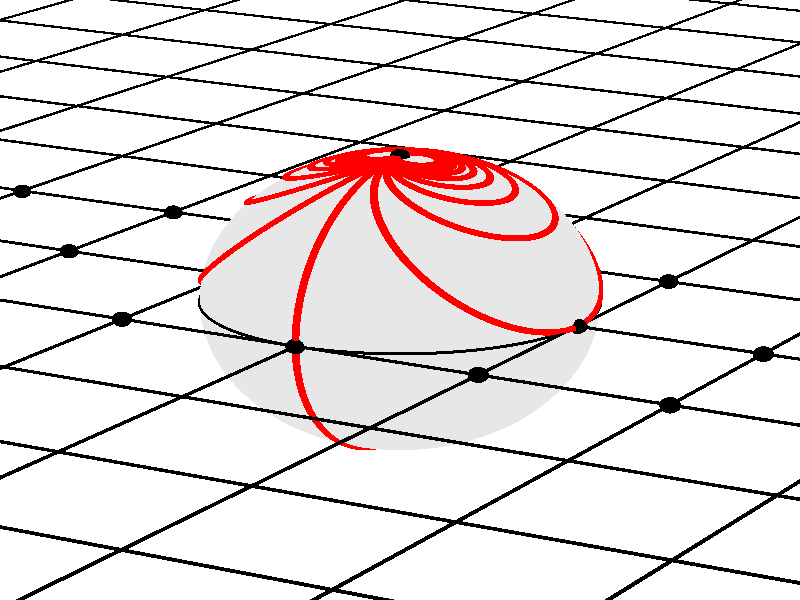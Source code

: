 #version 3.7;
global_settings{assumed_gamma 1.0}
camera{perspective location <16.275953626987476496879026, 9.396926207859083390872001, 6.840402866513374036117057> right <0.099999999999999991673327, -0.173205080756887758175466, -0.000000000000000000000000> up <-0.059239626545204773777620, -0.034202014332566865739693, 0.187938524157181707785469> direction <0.813797681349373802639491, 0.469846310392954158441370, 0.342020143325668712908083> sky <-0.296198132726023855010311, -0.171010071662834328698466, 0.939692620785908427905042> look_at <15.462155945638102139128023, 8.927079897466128954874875, 6.498382723187705600764730>}
light_source{<16.275953626987476496879026, 9.396926207859083390872001, 6.840402866513374036117057> rgb<1.0,1.0,1.0>}
background{rgb<1,1,1>}
union{object{sphere{<0.000000000000000000000000, 0.000000000000000000000000, 0.000000000000000000000000>,1.000000000000000000000000} pigment{rgbft<0.8,0.8,0.8,0.2,0.2>}}union{cylinder{<-10.000000000000000000000000, 10.000000000000000000000000, 0.000000000000000000000000>,<-10.000000000000000000000000, -10.000000000000000000000000, 0.000000000000000000000000>,0.010000000000000000208167}cylinder{<10.000000000000000000000000, -10.000000000000000000000000, 0.000000000000000000000000>,<-10.000000000000000000000000, -10.000000000000000000000000, 0.000000000000000000000000>,0.010000000000000000208167}cylinder{<-9.000000000000000000000000, 10.000000000000000000000000, 0.000000000000000000000000>,<-9.000000000000000000000000, -10.000000000000000000000000, 0.000000000000000000000000>,0.010000000000000000208167}cylinder{<10.000000000000000000000000, -9.000000000000000000000000, 0.000000000000000000000000>,<-10.000000000000000000000000, -9.000000000000000000000000, 0.000000000000000000000000>,0.010000000000000000208167}cylinder{<-8.000000000000000000000000, 10.000000000000000000000000, 0.000000000000000000000000>,<-8.000000000000000000000000, -10.000000000000000000000000, 0.000000000000000000000000>,0.010000000000000000208167}cylinder{<10.000000000000000000000000, -8.000000000000000000000000, 0.000000000000000000000000>,<-10.000000000000000000000000, -8.000000000000000000000000, 0.000000000000000000000000>,0.010000000000000000208167}cylinder{<-7.000000000000000000000000, 10.000000000000000000000000, 0.000000000000000000000000>,<-7.000000000000000000000000, -10.000000000000000000000000, 0.000000000000000000000000>,0.010000000000000000208167}cylinder{<10.000000000000000000000000, -7.000000000000000000000000, 0.000000000000000000000000>,<-10.000000000000000000000000, -7.000000000000000000000000, 0.000000000000000000000000>,0.010000000000000000208167}cylinder{<-6.000000000000000000000000, 10.000000000000000000000000, 0.000000000000000000000000>,<-6.000000000000000000000000, -10.000000000000000000000000, 0.000000000000000000000000>,0.010000000000000000208167}cylinder{<10.000000000000000000000000, -6.000000000000000000000000, 0.000000000000000000000000>,<-10.000000000000000000000000, -6.000000000000000000000000, 0.000000000000000000000000>,0.010000000000000000208167}cylinder{<-5.000000000000000000000000, 10.000000000000000000000000, 0.000000000000000000000000>,<-5.000000000000000000000000, -10.000000000000000000000000, 0.000000000000000000000000>,0.010000000000000000208167}cylinder{<10.000000000000000000000000, -5.000000000000000000000000, 0.000000000000000000000000>,<-10.000000000000000000000000, -5.000000000000000000000000, 0.000000000000000000000000>,0.010000000000000000208167}cylinder{<-4.000000000000000000000000, 10.000000000000000000000000, 0.000000000000000000000000>,<-4.000000000000000000000000, -10.000000000000000000000000, 0.000000000000000000000000>,0.010000000000000000208167}cylinder{<10.000000000000000000000000, -4.000000000000000000000000, 0.000000000000000000000000>,<-10.000000000000000000000000, -4.000000000000000000000000, 0.000000000000000000000000>,0.010000000000000000208167}cylinder{<-3.000000000000000000000000, 10.000000000000000000000000, 0.000000000000000000000000>,<-3.000000000000000000000000, -10.000000000000000000000000, 0.000000000000000000000000>,0.010000000000000000208167}cylinder{<10.000000000000000000000000, -3.000000000000000000000000, 0.000000000000000000000000>,<-10.000000000000000000000000, -3.000000000000000000000000, 0.000000000000000000000000>,0.010000000000000000208167}cylinder{<-2.000000000000000000000000, 10.000000000000000000000000, 0.000000000000000000000000>,<-2.000000000000000000000000, -10.000000000000000000000000, 0.000000000000000000000000>,0.010000000000000000208167}cylinder{<10.000000000000000000000000, -2.000000000000000000000000, 0.000000000000000000000000>,<-10.000000000000000000000000, -2.000000000000000000000000, 0.000000000000000000000000>,0.010000000000000000208167}cylinder{<-1.000000000000000000000000, 10.000000000000000000000000, 0.000000000000000000000000>,<-1.000000000000000000000000, -10.000000000000000000000000, 0.000000000000000000000000>,0.010000000000000000208167}cylinder{<10.000000000000000000000000, -1.000000000000000000000000, 0.000000000000000000000000>,<-10.000000000000000000000000, -1.000000000000000000000000, 0.000000000000000000000000>,0.010000000000000000208167}cylinder{<0.000000000000000000000000, 10.000000000000000000000000, 0.000000000000000000000000>,<0.000000000000000000000000, -10.000000000000000000000000, 0.000000000000000000000000>,0.010000000000000000208167}cylinder{<10.000000000000000000000000, 0.000000000000000000000000, 0.000000000000000000000000>,<-10.000000000000000000000000, 0.000000000000000000000000, 0.000000000000000000000000>,0.010000000000000000208167}cylinder{<1.000000000000000000000000, 10.000000000000000000000000, 0.000000000000000000000000>,<1.000000000000000000000000, -10.000000000000000000000000, 0.000000000000000000000000>,0.010000000000000000208167}cylinder{<10.000000000000000000000000, 1.000000000000000000000000, 0.000000000000000000000000>,<-10.000000000000000000000000, 1.000000000000000000000000, 0.000000000000000000000000>,0.010000000000000000208167}cylinder{<2.000000000000000000000000, 10.000000000000000000000000, 0.000000000000000000000000>,<2.000000000000000000000000, -10.000000000000000000000000, 0.000000000000000000000000>,0.010000000000000000208167}cylinder{<10.000000000000000000000000, 2.000000000000000000000000, 0.000000000000000000000000>,<-10.000000000000000000000000, 2.000000000000000000000000, 0.000000000000000000000000>,0.010000000000000000208167}cylinder{<3.000000000000000000000000, 10.000000000000000000000000, 0.000000000000000000000000>,<3.000000000000000000000000, -10.000000000000000000000000, 0.000000000000000000000000>,0.010000000000000000208167}cylinder{<10.000000000000000000000000, 3.000000000000000000000000, 0.000000000000000000000000>,<-10.000000000000000000000000, 3.000000000000000000000000, 0.000000000000000000000000>,0.010000000000000000208167}cylinder{<4.000000000000000000000000, 10.000000000000000000000000, 0.000000000000000000000000>,<4.000000000000000000000000, -10.000000000000000000000000, 0.000000000000000000000000>,0.010000000000000000208167}cylinder{<10.000000000000000000000000, 4.000000000000000000000000, 0.000000000000000000000000>,<-10.000000000000000000000000, 4.000000000000000000000000, 0.000000000000000000000000>,0.010000000000000000208167}cylinder{<5.000000000000000000000000, 10.000000000000000000000000, 0.000000000000000000000000>,<5.000000000000000000000000, -10.000000000000000000000000, 0.000000000000000000000000>,0.010000000000000000208167}cylinder{<10.000000000000000000000000, 5.000000000000000000000000, 0.000000000000000000000000>,<-10.000000000000000000000000, 5.000000000000000000000000, 0.000000000000000000000000>,0.010000000000000000208167}cylinder{<6.000000000000000000000000, 10.000000000000000000000000, 0.000000000000000000000000>,<6.000000000000000000000000, -10.000000000000000000000000, 0.000000000000000000000000>,0.010000000000000000208167}cylinder{<10.000000000000000000000000, 6.000000000000000000000000, 0.000000000000000000000000>,<-10.000000000000000000000000, 6.000000000000000000000000, 0.000000000000000000000000>,0.010000000000000000208167}cylinder{<7.000000000000000000000000, 10.000000000000000000000000, 0.000000000000000000000000>,<7.000000000000000000000000, -10.000000000000000000000000, 0.000000000000000000000000>,0.010000000000000000208167}cylinder{<10.000000000000000000000000, 7.000000000000000000000000, 0.000000000000000000000000>,<-10.000000000000000000000000, 7.000000000000000000000000, 0.000000000000000000000000>,0.010000000000000000208167}cylinder{<8.000000000000000000000000, 10.000000000000000000000000, 0.000000000000000000000000>,<8.000000000000000000000000, -10.000000000000000000000000, 0.000000000000000000000000>,0.010000000000000000208167}cylinder{<10.000000000000000000000000, 8.000000000000000000000000, 0.000000000000000000000000>,<-10.000000000000000000000000, 8.000000000000000000000000, 0.000000000000000000000000>,0.010000000000000000208167}cylinder{<9.000000000000000000000000, 10.000000000000000000000000, 0.000000000000000000000000>,<9.000000000000000000000000, -10.000000000000000000000000, 0.000000000000000000000000>,0.010000000000000000208167}cylinder{<10.000000000000000000000000, 9.000000000000000000000000, 0.000000000000000000000000>,<-10.000000000000000000000000, 9.000000000000000000000000, 0.000000000000000000000000>,0.010000000000000000208167}cylinder{<10.000000000000000000000000, 10.000000000000000000000000, 0.000000000000000000000000>,<10.000000000000000000000000, -10.000000000000000000000000, 0.000000000000000000000000>,0.010000000000000000208167}cylinder{<10.000000000000000000000000, 10.000000000000000000000000, 0.000000000000000000000000>,<-10.000000000000000000000000, 10.000000000000000000000000, 0.000000000000000000000000>,0.010000000000000000208167}}object{torus{1.000000000000000000000000,0.010000000000000000208167} matrix <0.000000000000000000000000, 1.000000000000000000000000, 0.000000000000000000000000, 0.000000000000000000000000, 0.000000000000000000000000, 1.000000000000000000000000, 1.000000000000000000000000, 0.000000000000000000000000, 0.000000000000000000000000, 0.000000000000000000000000, 0.000000000000000000000000, 0.000000000000000000000000>}sphere{<0.000000000000000000000000, 0.000000000000000000000000, 1.000000000000000000000000>,0.050000000000000002775558}union{sphere{<-0.999963780586598738331361, -9.999637805865987161269004, -0.060181465906225639628246>,0.050000000000000002775558}sphere{<0.000000000000000000000000, -9.999641427677451233080319, -0.059579672826544083363842>,0.050000000000000002775558}sphere{<0.999963780586598738331361, -9.999637805865987161269004, -0.060181465906225639628246>,0.050000000000000002775558}sphere{<-0.999970662073240701417376, -8.999735958659167422979408, -0.048747322847930263378657>,0.050000000000000002775558}sphere{<0.000000000000000000000000, -8.999739218334347867767065, -0.048145521485480458068196>,0.050000000000000002775558}sphere{<0.999970662073240701417376, -8.999735958659167422979408, -0.048747322847930263378657>,0.050000000000000002775558}sphere{<-0.999976819273151629197116, -7.999814554185213033576929, -0.038516640398029267089441>,0.050000000000000002775558}sphere{<0.000000000000000000000000, -7.999817451709942517368290, -0.037914831624561884382274>,0.050000000000000002775558}sphere{<0.999976819273151629197116, -7.999814554185213033576929, -0.038516640398029267089441>,0.050000000000000002775558}sphere{<-0.999982252159571149974227, -6.999875765116997605730376, -0.029489463020468065224122>,0.050000000000000002775558}sphere{<0.000000000000000000000000, -6.999878300478685311247773, -0.028887647707620089931879>,0.050000000000000002775558}sphere{<0.999982252159571149974227, -6.999875765116997605730376, -0.029489463020468065224122>,0.050000000000000002775558}sphere{<-0.999986960708886596371769, -5.999921764253319800275221, -0.021665829949483850214165>,0.050000000000000002775558}sphere{<0.000000000000000000000000, -5.999923937440946097865435, -0.021064008969233327661641>,0.050000000000000002775558}sphere{<0.999986960708886596371769, -5.999921764253319800275221, -0.021665829949483850214165>,0.050000000000000002775558}sphere{<-0.999990944900633782488342, -4.999954724503169245508616, -0.015045775188468724081758>,0.050000000000000002775558}sphere{<0.000000000000000000000000, -4.999956535507289245856555, -0.014443949412566325918306>,0.050000000000000002775558}sphere{<0.999990944900633782488342, -4.999954724503169245508616, -0.015045775188468724081758>,0.050000000000000002775558}sphere{<-0.999994204717495782652747, -3.999976818869983130610990, -0.009629327510538132628426>,0.050000000000000002775558}sphere{<0.000000000000000000000000, -3.999978267682724908382852, -0.009027497810961904178839>,0.050000000000000002775558}sphere{<0.999994204717495782652747, -3.999976818869983130610990, -0.009629327510538132628426>,0.050000000000000002775558}sphere{<-0.999996740145303819602418, -2.999990220435911236762649, -0.005416510457962431246415>,0.050000000000000002775558}sphere{<0.000000000000000000000000, -2.999991307050978051051970, -0.004814677706576730997767>,0.050000000000000002775558}sphere{<0.999996740145303819602418, -2.999990220435911236762649, -0.005416510457962431246415>,0.050000000000000002775558}sphere{<-0.999998551173038485728739, -1.999997102346076971457478, -0.002407342341143703379203>,0.050000000000000002775558}sphere{<0.000000000000000000000000, -1.999997826758745267383688, -0.001805507409926576656289>,0.050000000000000002775558}sphere{<0.999998551173038485728739, -1.999997102346076971457478, -0.002407342341143703379203>,0.050000000000000002775558}sphere{<-0.999999637792827966720210, -0.999999637792827966720210, -0.000601836239297881547827>,0.050000000000000002775558}sphere{<0.000000000000000000000000, -0.999999999999949151785472, -0.000000000000113686837722>,0.050000000000000002775558}sphere{<0.999999637792827966720210, -0.999999637792827966720210, -0.000601836239297881547827>,0.050000000000000002775558}sphere{<-0.999999999999949151785472, 0.000000000000000000000000, -0.000000000000113686837722>,0.050000000000000002775558}sphere{<0.000000000000000000000000, 0.000000000000000000000000, 0.000601836675173217372503>,0.050000000000000002775558}sphere{<0.999999999999949151785472, 0.000000000000000000000000, -0.000000000000113686837722>,0.050000000000000002775558}sphere{<-0.999999637792827966720210, 0.999999637792827966720210, -0.000601836239297881547827>,0.050000000000000002775558}sphere{<0.000000000000000000000000, 0.999999999999949151785472, -0.000000000000113686837722>,0.050000000000000002775558}sphere{<0.999999637792827966720210, 0.999999637792827966720210, -0.000601836239297881547827>,0.050000000000000002775558}sphere{<-0.999998551173038485728739, 1.999997102346076971457478, -0.002407342341143703379203>,0.050000000000000002775558}sphere{<0.000000000000000000000000, 1.999997826758745267383688, -0.001805507409926576656289>,0.050000000000000002775558}sphere{<0.999998551173038485728739, 1.999997102346076971457478, -0.002407342341143703379203>,0.050000000000000002775558}sphere{<-0.999996740145303819602418, 2.999990220435911236762649, -0.005416510457962431246415>,0.050000000000000002775558}sphere{<0.000000000000000000000000, 2.999991307050978051051970, -0.004814677706576730997767>,0.050000000000000002775558}sphere{<0.999996740145303819602418, 2.999990220435911236762649, -0.005416510457962431246415>,0.050000000000000002775558}sphere{<-0.999994204717495782652747, 3.999976818869983130610990, -0.009629327510538132628426>,0.050000000000000002775558}sphere{<0.000000000000000000000000, 3.999978267682724908382852, -0.009027497810961904178839>,0.050000000000000002775558}sphere{<0.999994204717495782652747, 3.999976818869983130610990, -0.009629327510538132628426>,0.050000000000000002775558}sphere{<-0.999990944900633782488342, 4.999954724503169245508616, -0.015045775188468724081758>,0.050000000000000002775558}sphere{<0.000000000000000000000000, 4.999956535507289245856555, -0.014443949412566325918306>,0.050000000000000002775558}sphere{<0.999990944900633782488342, 4.999954724503169245508616, -0.015045775188468724081758>,0.050000000000000002775558}sphere{<-0.999986960708886596371769, 5.999921764253319800275221, -0.021665829949483850214165>,0.050000000000000002775558}sphere{<0.000000000000000000000000, 5.999923937440946097865435, -0.021064008969233327661641>,0.050000000000000002775558}sphere{<0.999986960708886596371769, 5.999921764253319800275221, -0.021665829949483850214165>,0.050000000000000002775558}sphere{<-0.999982252159571149974227, 6.999875765116997605730376, -0.029489463020468065224122>,0.050000000000000002775558}sphere{<0.000000000000000000000000, 6.999878300478685311247773, -0.028887647707620089931879>,0.050000000000000002775558}sphere{<0.999982252159571149974227, 6.999875765116997605730376, -0.029489463020468065224122>,0.050000000000000002775558}sphere{<-0.999976819273151629197116, 7.999814554185213033576929, -0.038516640398029267089441>,0.050000000000000002775558}sphere{<0.000000000000000000000000, 7.999817451709942517368290, -0.037914831624561884382274>,0.050000000000000002775558}sphere{<0.999976819273151629197116, 7.999814554185213033576929, -0.038516640398029267089441>,0.050000000000000002775558}sphere{<-0.999970662073240701417376, 8.999735958659167422979408, -0.048747322847930263378657>,0.050000000000000002775558}sphere{<0.000000000000000000000000, 8.999739218334347867767065, -0.048145521485480458068196>,0.050000000000000002775558}sphere{<0.999970662073240701417376, 8.999735958659167422979408, -0.048747322847930263378657>,0.050000000000000002775558}sphere{<-0.999963780586598738331361, 9.999637805865987161269004, -0.060181465906225639628246>,0.050000000000000002775558}sphere{<0.000000000000000000000000, 9.999641427677451233080319, -0.059579672826544083363842>,0.050000000000000002775558}sphere{<0.999963780586598738331361, 9.999637805865987161269004, -0.060181465906225639628246>,0.050000000000000002775558}}object{union{object{torus{0.099503719020998637745379,0.020000000000000000416334} matrix <-0.000000000000000000000000, 0.995037190209989041989047, 0.099503719021001177380548, 0.000000000000000000000000, -0.099503719021001177380548, 0.995037190209989041989047, 1.000000000000000000000000, 0.000000000000000000000000, 0.000000000000000000000000, 0.000000000000000000000000, -0.099009900990099375395204, 0.990099009900991533505987>}object{torus{0.110431526074847727314499,0.020000000000000000416334} matrix <-0.000000000000000000000000, 0.993883734673617236232701, 0.110431526074862895736572, 0.000000000000000000000000, -0.110431526074862895736572, 0.993883734673617236232701, 1.000000000000000000000000, 0.000000000000000000000000, 0.000000000000000000000000, 0.000000000000000000000000, -0.109756097560974943960765, 0.987804878048785695021650>}object{torus{0.124034734589210354771538,0.020000000000000000416334} matrix <-0.000000000000000000000000, 0.992277876713667073005354, 0.124034734589213144206887, 0.000000000000000000000000, -0.124034734589213144206887, 0.992277876713667073005354, 1.000000000000000000000000, 0.000000000000000000000000, 0.000000000000000000000000, 0.000000000000000000000000, -0.123076923076921015964835, 0.984615384615384447997144>}object{torus{0.141421356237310474890378,0.020000000000000000416334} matrix <-0.000000000000000000000000, 0.989949493661167023716985, 0.141421356237306145020582, 0.000000000000000000000000, -0.141421356237306145020582, 0.989949493661167023716985, 1.000000000000000000000000, 0.000000000000000000000000, 0.000000000000000000000000, 0.000000000000000000000000, -0.139999999999999069633105, 0.980000000000001203481759>}object{torus{0.164398987305356875099349,0.020000000000000000416334} matrix <-0.000000000000000000000000, 0.986393923832142527352573, 0.164398987305364702171673, 0.000000000000000000000000, -0.164398987305364702171673, 0.986393923832142527352573, 1.000000000000000000000000, 0.000000000000000000000000, 0.000000000000000000000000, 0.000000000000000000000000, -0.162162162162162476475302, 0.972972972972972804939218>}object{torus{0.196116135138183322883521,0.020000000000000000416334} matrix <-0.000000000000000000000000, 0.980580675690920999798550, 0.196116135138180325281354, 0.000000000000000000000000, -0.196116135138180325281354, 0.980580675690920999798550, 1.000000000000000000000000, 0.000000000000000000000000, 0.000000000000000000000000, 0.000000000000000000000000, -0.192307692307692928990193, 0.961538461538461008970557>}object{torus{0.242535625036333524207066,0.020000000000000000416334} matrix <-0.000000000000000000000000, 0.970142500145332209449123, 0.242535625036331886628105, 0.000000000000000000000000, -0.242535625036331886628105, 0.970142500145332209449123, 1.000000000000000000000000, 0.000000000000000000000000, 0.000000000000000000000000, 0.000000000000000000000000, -0.235294117647058209641386, 0.941176470588235836167712>}object{torus{0.316227766016837941176476,0.020000000000000000416334} matrix <-0.000000000000000000000000, 0.948683298050514323129789, 0.316227766016836775442300, 0.000000000000000000000000, -0.316227766016836775442300, 0.948683298050514323129789, 1.000000000000000000000000, 0.000000000000000000000000, 0.000000000000000000000000, 0.000000000000000000000000, -0.299999999999999600319711, 0.899999999999999356070646>}object{torus{0.447213595499958149748210,0.020000000000000000416334} matrix <-0.000000000000000000000000, 0.894427190999915744384907, 0.447213595499958427303966, 0.000000000000000000000000, -0.447213595499958427303966, 0.894427190999915744384907, 1.000000000000000000000000, 0.000000000000000000000000, 0.000000000000000000000000, 0.000000000000000000000000, -0.399999999999999744648704, 0.800000000000000266453526>}object{torus{0.707106781186547461715008,0.020000000000000000416334} matrix <-0.000000000000000000000000, 0.707106781186547572737311, 0.707106781186547572737311, 0.000000000000000000000000, -0.707106781186547572737311, 0.707106781186547572737311, 1.000000000000000000000000, 0.000000000000000000000000, 0.000000000000000000000000, 0.000000000000000000000000, -0.500000000000000000000000, 0.500000000000000111022302>}object{torus{1.000000000000000000000000,0.020000000000000000416334} matrix <-0.000000000000000000000000, 0.000000000000000000000000, 1.000000000000000000000000, 0.000000000000000000000000, -1.000000000000000000000000, 0.000000000000000000000000, 1.000000000000000000000000, 0.000000000000000000000000, 0.000000000000000000000000, 0.000000000000000000000000, 0.000000000000000000000000, -0.000000000000000000000000>}object{torus{0.707106781186547461715008,0.020000000000000000416334} matrix <0.000000000000000000000000, -0.707106781186547572737311, 0.707106781186547572737311, 0.000000000000000000000000, -0.707106781186547572737311, -0.707106781186547572737311, 1.000000000000000000000000, 0.000000000000000000000000, 0.000000000000000000000000, 0.000000000000000000000000, 0.500000000000000000000000, 0.500000000000000111022302>}object{torus{0.447213595499958149748210,0.020000000000000000416334} matrix <0.000000000000000000000000, -0.894427190999915744384907, 0.447213595499958427303966, 0.000000000000000000000000, -0.447213595499958427303966, -0.894427190999915744384907, 1.000000000000000000000000, 0.000000000000000000000000, 0.000000000000000000000000, 0.000000000000000000000000, 0.399999999999999744648704, 0.800000000000000266453526>}object{torus{0.316227766016837941176476,0.020000000000000000416334} matrix <0.000000000000000000000000, -0.948683298050514323129789, 0.316227766016836775442300, 0.000000000000000000000000, -0.316227766016836775442300, -0.948683298050514323129789, 1.000000000000000000000000, 0.000000000000000000000000, 0.000000000000000000000000, 0.000000000000000000000000, 0.299999999999999600319711, 0.899999999999999356070646>}object{torus{0.242535625036333524207066,0.020000000000000000416334} matrix <0.000000000000000000000000, -0.970142500145332209449123, 0.242535625036331886628105, 0.000000000000000000000000, -0.242535625036331886628105, -0.970142500145332209449123, 1.000000000000000000000000, 0.000000000000000000000000, 0.000000000000000000000000, 0.000000000000000000000000, 0.235294117647058209641386, 0.941176470588235836167712>}object{torus{0.196116135138183322883521,0.020000000000000000416334} matrix <0.000000000000000000000000, -0.980580675690920999798550, 0.196116135138180325281354, 0.000000000000000000000000, -0.196116135138180325281354, -0.980580675690920999798550, 1.000000000000000000000000, 0.000000000000000000000000, 0.000000000000000000000000, 0.000000000000000000000000, 0.192307692307692928990193, 0.961538461538461008970557>}object{torus{0.164398987305356875099349,0.020000000000000000416334} matrix <0.000000000000000000000000, -0.986393923832142527352573, 0.164398987305364702171673, 0.000000000000000000000000, -0.164398987305364702171673, -0.986393923832142527352573, 1.000000000000000000000000, 0.000000000000000000000000, 0.000000000000000000000000, 0.000000000000000000000000, 0.162162162162162476475302, 0.972972972972972804939218>}object{torus{0.141421356237310474890378,0.020000000000000000416334} matrix <0.000000000000000000000000, -0.989949493661167023716985, 0.141421356237306145020582, 0.000000000000000000000000, -0.141421356237306145020582, -0.989949493661167023716985, 1.000000000000000000000000, 0.000000000000000000000000, 0.000000000000000000000000, 0.000000000000000000000000, 0.139999999999999069633105, 0.980000000000001203481759>}object{torus{0.124034734589210354771538,0.020000000000000000416334} matrix <0.000000000000000000000000, -0.992277876713667073005354, 0.124034734589213144206887, 0.000000000000000000000000, -0.124034734589213144206887, -0.992277876713667073005354, 1.000000000000000000000000, 0.000000000000000000000000, 0.000000000000000000000000, 0.000000000000000000000000, 0.123076923076921015964835, 0.984615384615384447997144>}object{torus{0.110431526074847727314499,0.020000000000000000416334} matrix <0.000000000000000000000000, -0.993883734673617236232701, 0.110431526074862895736572, 0.000000000000000000000000, -0.110431526074862895736572, -0.993883734673617236232701, 1.000000000000000000000000, 0.000000000000000000000000, 0.000000000000000000000000, 0.000000000000000000000000, 0.109756097560974943960765, 0.987804878048785695021650>}object{torus{0.099503719020998637745379,0.020000000000000000416334} matrix <0.000000000000000000000000, -0.995037190209989041989047, 0.099503719021001177380548, 0.000000000000000000000000, -0.099503719021001177380548, -0.995037190209989041989047, 1.000000000000000000000000, 0.000000000000000000000000, 0.000000000000000000000000, 0.000000000000000000000000, 0.099009900990099375395204, 0.990099009900991533505987>}} pigment{rgb<1.0,0.0,0.0>}}}
